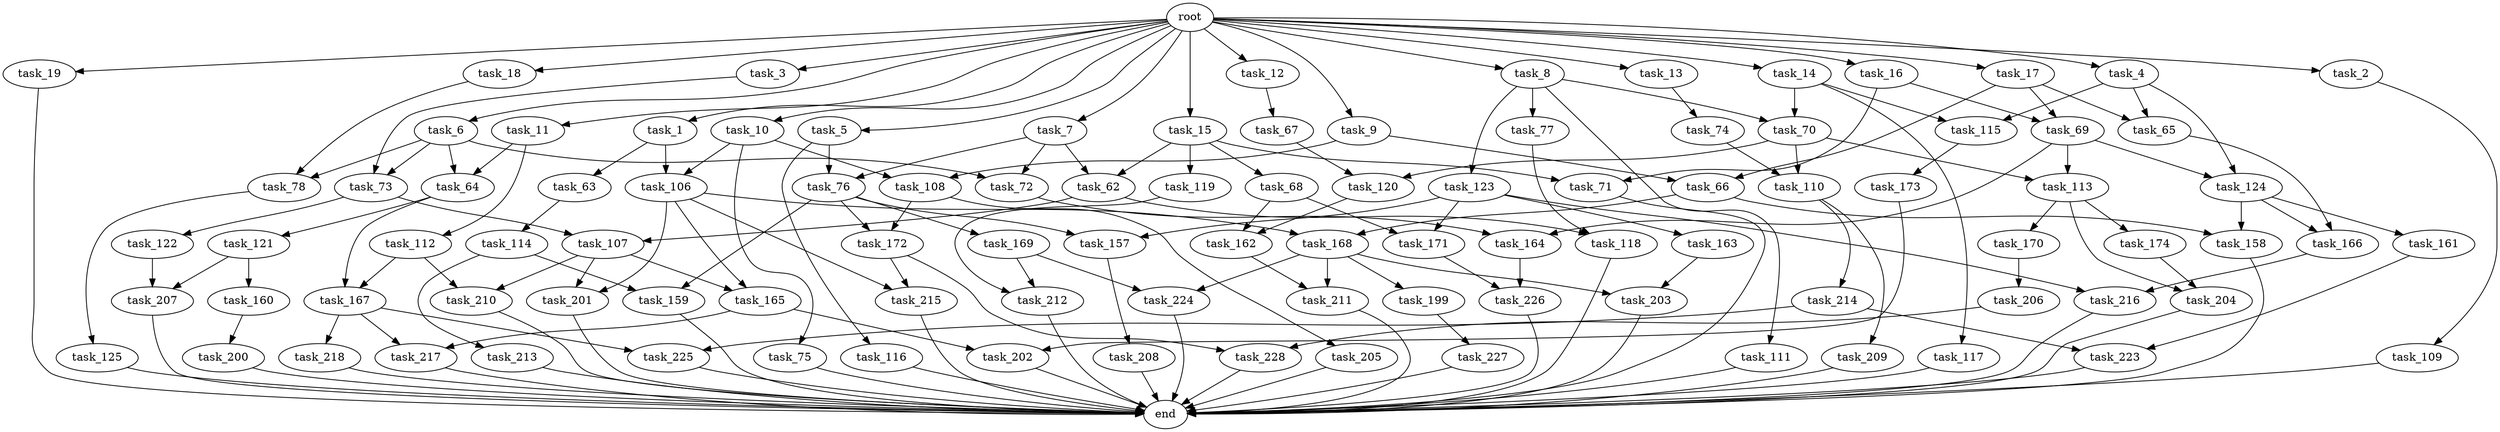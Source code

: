 digraph G {
  task_116 [size="214748364800.000000"];
  task_163 [size="695784701952.000000"];
  task_15 [size="1024.000000"];
  task_212 [size="627065225216.000000"];
  task_169 [size="137438953472.000000"];
  task_207 [size="936302870528.000000"];
  task_168 [size="154618822656.000000"];
  task_161 [size="858993459200.000000"];
  task_173 [size="77309411328.000000"];
  task_7 [size="1024.000000"];
  task_119 [size="858993459200.000000"];
  task_166 [size="1408749273088.000000"];
  task_75 [size="214748364800.000000"];
  task_214 [size="420906795008.000000"];
  task_106 [size="352187318272.000000"];
  task_204 [size="386547056640.000000"];
  task_117 [size="309237645312.000000"];
  task_9 [size="1024.000000"];
  task_199 [size="858993459200.000000"];
  task_211 [size="1073741824000.000000"];
  task_216 [size="1245540515840.000000"];
  task_112 [size="309237645312.000000"];
  task_121 [size="695784701952.000000"];
  task_164 [size="249108103168.000000"];
  task_217 [size="154618822656.000000"];
  task_73 [size="1005022347264.000000"];
  task_64 [size="1005022347264.000000"];
  task_77 [size="77309411328.000000"];
  task_227 [size="137438953472.000000"];
  task_65 [size="386547056640.000000"];
  task_118 [size="764504178688.000000"];
  task_18 [size="1024.000000"];
  task_159 [size="171798691840.000000"];
  task_63 [size="137438953472.000000"];
  task_208 [size="420906795008.000000"];
  task_68 [size="858993459200.000000"];
  task_115 [size="618475290624.000000"];
  task_206 [size="137438953472.000000"];
  task_160 [size="858993459200.000000"];
  task_11 [size="1024.000000"];
  task_167 [size="1391569403904.000000"];
  task_125 [size="137438953472.000000"];
  task_1 [size="1024.000000"];
  task_78 [size="1554778161152.000000"];
  task_157 [size="833223655424.000000"];
  task_109 [size="77309411328.000000"];
  task_210 [size="1391569403904.000000"];
  task_201 [size="773094113280.000000"];
  task_69 [size="154618822656.000000"];
  task_225 [size="386547056640.000000"];
  task_171 [size="910533066752.000000"];
  task_162 [size="352187318272.000000"];
  task_165 [size="773094113280.000000"];
  task_123 [size="77309411328.000000"];
  task_108 [size="910533066752.000000"];
  task_62 [size="1168231104512.000000"];
  task_66 [size="773094113280.000000"];
  task_19 [size="1024.000000"];
  task_205 [size="309237645312.000000"];
  task_213 [size="34359738368.000000"];
  end [size="0.000000"];
  task_226 [size="996432412672.000000"];
  task_4 [size="1024.000000"];
  task_172 [size="446676598784.000000"];
  task_10 [size="1024.000000"];
  task_158 [size="936302870528.000000"];
  task_70 [size="386547056640.000000"];
  task_71 [size="936302870528.000000"];
  task_67 [size="34359738368.000000"];
  task_14 [size="1024.000000"];
  task_12 [size="1024.000000"];
  task_13 [size="1024.000000"];
  task_223 [size="618475290624.000000"];
  task_174 [size="77309411328.000000"];
  task_3 [size="1024.000000"];
  task_114 [size="137438953472.000000"];
  task_5 [size="1024.000000"];
  task_113 [size="171798691840.000000"];
  task_6 [size="1024.000000"];
  task_203 [size="1408749273088.000000"];
  task_124 [size="343597383680.000000"];
  task_2 [size="1024.000000"];
  task_209 [size="420906795008.000000"];
  task_107 [size="687194767360.000000"];
  task_72 [size="1005022347264.000000"];
  task_74 [size="214748364800.000000"];
  task_170 [size="77309411328.000000"];
  task_17 [size="1024.000000"];
  task_76 [size="523986010112.000000"];
  task_202 [size="936302870528.000000"];
  task_120 [size="833223655424.000000"];
  task_200 [size="420906795008.000000"];
  root [size="0.000000"];
  task_228 [size="996432412672.000000"];
  task_111 [size="77309411328.000000"];
  task_8 [size="1024.000000"];
  task_16 [size="1024.000000"];
  task_218 [size="77309411328.000000"];
  task_215 [size="936302870528.000000"];
  task_110 [size="214748364800.000000"];
  task_122 [size="137438953472.000000"];
  task_224 [size="1408749273088.000000"];

  task_116 -> end [size="1.000000"];
  task_163 -> task_203 [size="536870912.000000"];
  task_15 -> task_119 [size="838860800.000000"];
  task_15 -> task_62 [size="838860800.000000"];
  task_15 -> task_68 [size="838860800.000000"];
  task_15 -> task_71 [size="838860800.000000"];
  task_212 -> end [size="1.000000"];
  task_169 -> task_212 [size="536870912.000000"];
  task_169 -> task_224 [size="536870912.000000"];
  task_207 -> end [size="1.000000"];
  task_168 -> task_199 [size="838860800.000000"];
  task_168 -> task_211 [size="838860800.000000"];
  task_168 -> task_224 [size="838860800.000000"];
  task_168 -> task_203 [size="838860800.000000"];
  task_161 -> task_223 [size="301989888.000000"];
  task_173 -> task_202 [size="838860800.000000"];
  task_7 -> task_76 [size="301989888.000000"];
  task_7 -> task_72 [size="301989888.000000"];
  task_7 -> task_62 [size="301989888.000000"];
  task_119 -> task_212 [size="75497472.000000"];
  task_166 -> task_216 [size="536870912.000000"];
  task_75 -> end [size="1.000000"];
  task_214 -> task_225 [size="301989888.000000"];
  task_214 -> task_223 [size="301989888.000000"];
  task_106 -> task_201 [size="75497472.000000"];
  task_106 -> task_215 [size="75497472.000000"];
  task_106 -> task_165 [size="75497472.000000"];
  task_106 -> task_168 [size="75497472.000000"];
  task_204 -> end [size="1.000000"];
  task_117 -> end [size="1.000000"];
  task_9 -> task_66 [size="679477248.000000"];
  task_9 -> task_108 [size="679477248.000000"];
  task_199 -> task_227 [size="134217728.000000"];
  task_211 -> end [size="1.000000"];
  task_216 -> end [size="1.000000"];
  task_112 -> task_210 [size="679477248.000000"];
  task_112 -> task_167 [size="679477248.000000"];
  task_121 -> task_160 [size="838860800.000000"];
  task_121 -> task_207 [size="838860800.000000"];
  task_164 -> task_226 [size="838860800.000000"];
  task_217 -> end [size="1.000000"];
  task_73 -> task_122 [size="134217728.000000"];
  task_73 -> task_107 [size="134217728.000000"];
  task_64 -> task_167 [size="679477248.000000"];
  task_64 -> task_121 [size="679477248.000000"];
  task_77 -> task_118 [size="209715200.000000"];
  task_227 -> end [size="1.000000"];
  task_65 -> task_166 [size="536870912.000000"];
  task_118 -> end [size="1.000000"];
  task_18 -> task_78 [size="838860800.000000"];
  task_159 -> end [size="1.000000"];
  task_63 -> task_114 [size="134217728.000000"];
  task_208 -> end [size="1.000000"];
  task_68 -> task_171 [size="209715200.000000"];
  task_68 -> task_162 [size="209715200.000000"];
  task_115 -> task_173 [size="75497472.000000"];
  task_206 -> task_228 [size="134217728.000000"];
  task_160 -> task_200 [size="411041792.000000"];
  task_11 -> task_112 [size="301989888.000000"];
  task_11 -> task_64 [size="301989888.000000"];
  task_167 -> task_225 [size="75497472.000000"];
  task_167 -> task_217 [size="75497472.000000"];
  task_167 -> task_218 [size="75497472.000000"];
  task_125 -> end [size="1.000000"];
  task_1 -> task_63 [size="134217728.000000"];
  task_1 -> task_106 [size="134217728.000000"];
  task_78 -> task_125 [size="134217728.000000"];
  task_157 -> task_208 [size="411041792.000000"];
  task_109 -> end [size="1.000000"];
  task_210 -> end [size="1.000000"];
  task_201 -> end [size="1.000000"];
  task_69 -> task_164 [size="33554432.000000"];
  task_69 -> task_124 [size="33554432.000000"];
  task_69 -> task_113 [size="33554432.000000"];
  task_225 -> end [size="1.000000"];
  task_171 -> task_226 [size="134217728.000000"];
  task_162 -> task_211 [size="209715200.000000"];
  task_165 -> task_217 [size="75497472.000000"];
  task_165 -> task_202 [size="75497472.000000"];
  task_123 -> task_163 [size="679477248.000000"];
  task_123 -> task_171 [size="679477248.000000"];
  task_123 -> task_157 [size="679477248.000000"];
  task_123 -> task_216 [size="679477248.000000"];
  task_108 -> task_172 [size="301989888.000000"];
  task_108 -> task_205 [size="301989888.000000"];
  task_62 -> task_118 [size="536870912.000000"];
  task_62 -> task_107 [size="536870912.000000"];
  task_66 -> task_158 [size="75497472.000000"];
  task_66 -> task_168 [size="75497472.000000"];
  task_19 -> end [size="1.000000"];
  task_205 -> end [size="1.000000"];
  task_213 -> end [size="1.000000"];
  task_226 -> end [size="1.000000"];
  task_4 -> task_65 [size="301989888.000000"];
  task_4 -> task_124 [size="301989888.000000"];
  task_4 -> task_115 [size="301989888.000000"];
  task_172 -> task_215 [size="838860800.000000"];
  task_172 -> task_228 [size="838860800.000000"];
  task_10 -> task_75 [size="209715200.000000"];
  task_10 -> task_108 [size="209715200.000000"];
  task_10 -> task_106 [size="209715200.000000"];
  task_158 -> end [size="1.000000"];
  task_70 -> task_120 [size="134217728.000000"];
  task_70 -> task_110 [size="134217728.000000"];
  task_70 -> task_113 [size="134217728.000000"];
  task_71 -> end [size="1.000000"];
  task_67 -> task_120 [size="679477248.000000"];
  task_14 -> task_117 [size="301989888.000000"];
  task_14 -> task_70 [size="301989888.000000"];
  task_14 -> task_115 [size="301989888.000000"];
  task_12 -> task_67 [size="33554432.000000"];
  task_13 -> task_74 [size="209715200.000000"];
  task_223 -> end [size="1.000000"];
  task_174 -> task_204 [size="301989888.000000"];
  task_3 -> task_73 [size="301989888.000000"];
  task_114 -> task_213 [size="33554432.000000"];
  task_114 -> task_159 [size="33554432.000000"];
  task_5 -> task_116 [size="209715200.000000"];
  task_5 -> task_76 [size="209715200.000000"];
  task_113 -> task_170 [size="75497472.000000"];
  task_113 -> task_204 [size="75497472.000000"];
  task_113 -> task_174 [size="75497472.000000"];
  task_6 -> task_78 [size="679477248.000000"];
  task_6 -> task_73 [size="679477248.000000"];
  task_6 -> task_64 [size="679477248.000000"];
  task_6 -> task_72 [size="679477248.000000"];
  task_203 -> end [size="1.000000"];
  task_124 -> task_158 [size="838860800.000000"];
  task_124 -> task_161 [size="838860800.000000"];
  task_124 -> task_166 [size="838860800.000000"];
  task_2 -> task_109 [size="75497472.000000"];
  task_209 -> end [size="1.000000"];
  task_107 -> task_210 [size="679477248.000000"];
  task_107 -> task_201 [size="679477248.000000"];
  task_107 -> task_165 [size="679477248.000000"];
  task_72 -> task_164 [size="209715200.000000"];
  task_74 -> task_110 [size="75497472.000000"];
  task_170 -> task_206 [size="134217728.000000"];
  task_17 -> task_65 [size="75497472.000000"];
  task_17 -> task_66 [size="75497472.000000"];
  task_17 -> task_69 [size="75497472.000000"];
  task_76 -> task_169 [size="134217728.000000"];
  task_76 -> task_172 [size="134217728.000000"];
  task_76 -> task_157 [size="134217728.000000"];
  task_76 -> task_159 [size="134217728.000000"];
  task_202 -> end [size="1.000000"];
  task_120 -> task_162 [size="134217728.000000"];
  task_200 -> end [size="1.000000"];
  root -> task_13 [size="1.000000"];
  root -> task_17 [size="1.000000"];
  root -> task_3 [size="1.000000"];
  root -> task_4 [size="1.000000"];
  root -> task_11 [size="1.000000"];
  root -> task_15 [size="1.000000"];
  root -> task_10 [size="1.000000"];
  root -> task_6 [size="1.000000"];
  root -> task_9 [size="1.000000"];
  root -> task_16 [size="1.000000"];
  root -> task_8 [size="1.000000"];
  root -> task_18 [size="1.000000"];
  root -> task_1 [size="1.000000"];
  root -> task_5 [size="1.000000"];
  root -> task_19 [size="1.000000"];
  root -> task_2 [size="1.000000"];
  root -> task_14 [size="1.000000"];
  root -> task_7 [size="1.000000"];
  root -> task_12 [size="1.000000"];
  task_228 -> end [size="1.000000"];
  task_111 -> end [size="1.000000"];
  task_8 -> task_111 [size="75497472.000000"];
  task_8 -> task_70 [size="75497472.000000"];
  task_8 -> task_77 [size="75497472.000000"];
  task_8 -> task_123 [size="75497472.000000"];
  task_16 -> task_69 [size="75497472.000000"];
  task_16 -> task_71 [size="75497472.000000"];
  task_218 -> end [size="1.000000"];
  task_215 -> end [size="1.000000"];
  task_110 -> task_214 [size="411041792.000000"];
  task_110 -> task_209 [size="411041792.000000"];
  task_122 -> task_207 [size="75497472.000000"];
  task_224 -> end [size="1.000000"];
}
